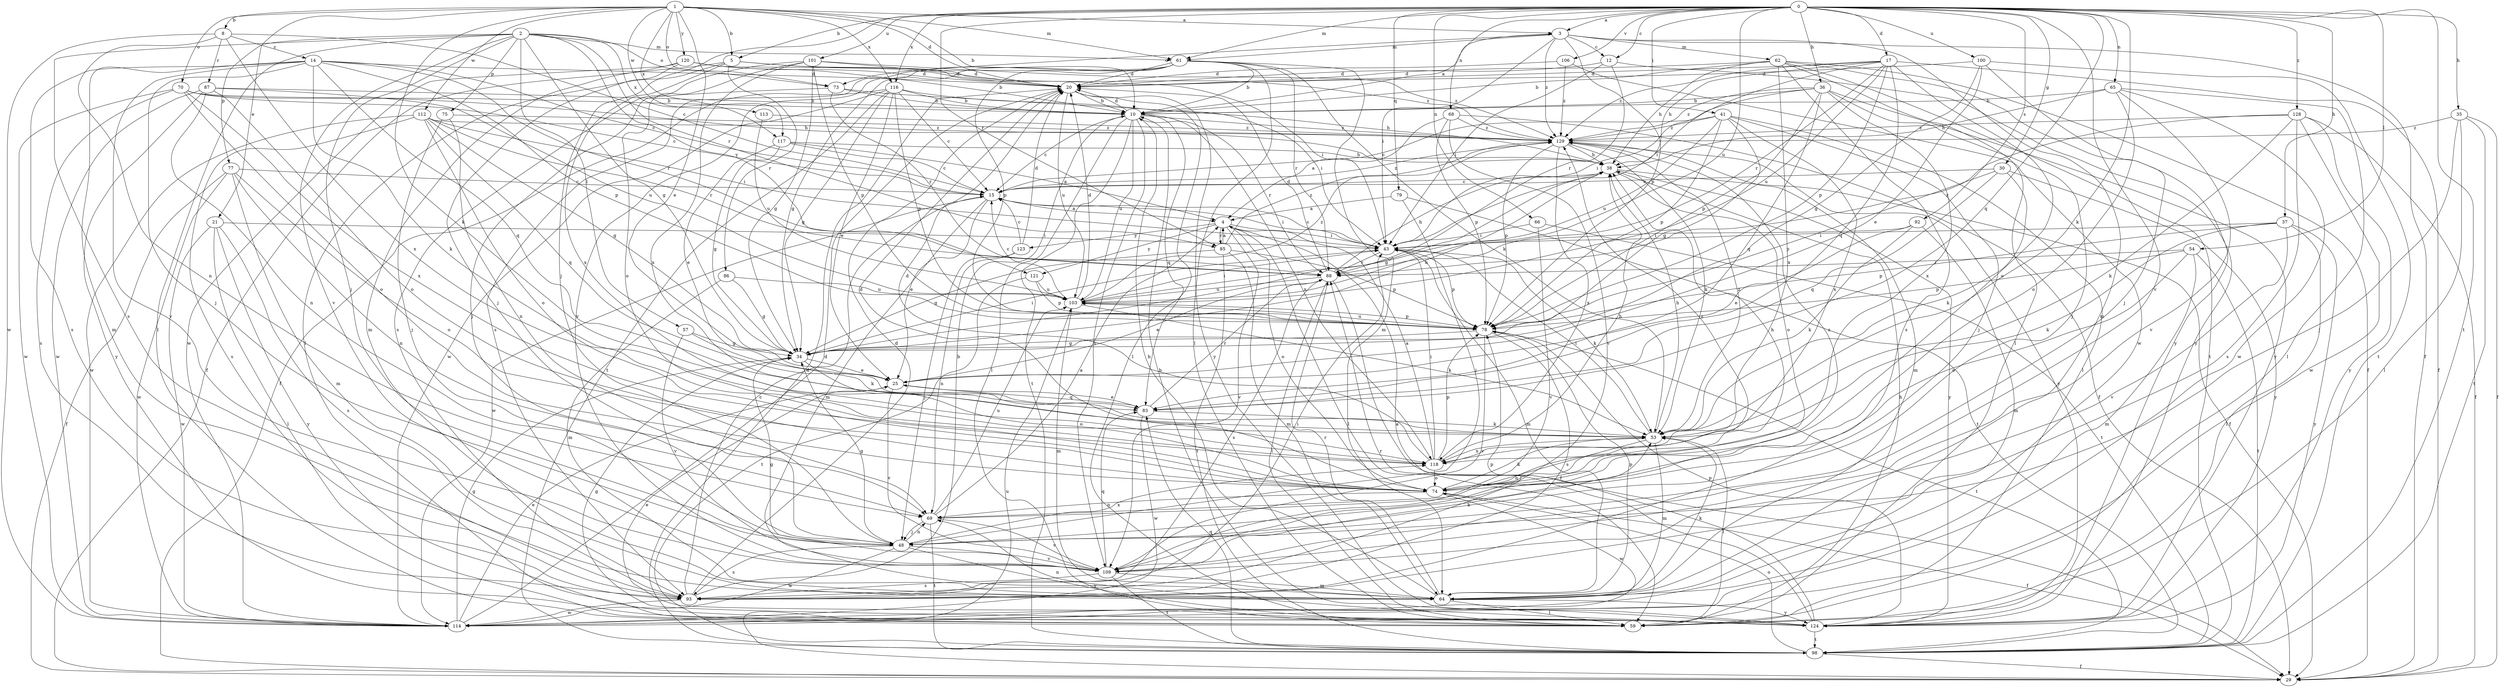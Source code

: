 strict digraph  {
0;
1;
2;
3;
4;
5;
8;
10;
12;
14;
15;
17;
20;
21;
25;
29;
30;
34;
35;
36;
37;
38;
41;
43;
48;
53;
54;
57;
59;
61;
62;
64;
65;
66;
68;
69;
70;
73;
74;
75;
77;
78;
79;
83;
85;
86;
87;
88;
92;
93;
98;
100;
101;
103;
106;
109;
112;
113;
114;
116;
117;
118;
120;
121;
123;
124;
128;
129;
0 -> 3  [label=a];
0 -> 5  [label=b];
0 -> 12  [label=c];
0 -> 17  [label=d];
0 -> 30  [label=g];
0 -> 35  [label=h];
0 -> 36  [label=h];
0 -> 37  [label=h];
0 -> 41  [label=i];
0 -> 48  [label=j];
0 -> 53  [label=k];
0 -> 54  [label=l];
0 -> 61  [label=m];
0 -> 65  [label=n];
0 -> 66  [label=n];
0 -> 68  [label=n];
0 -> 79  [label=q];
0 -> 83  [label=q];
0 -> 85  [label=r];
0 -> 92  [label=s];
0 -> 98  [label=t];
0 -> 100  [label=u];
0 -> 101  [label=u];
0 -> 103  [label=u];
0 -> 106  [label=v];
0 -> 109  [label=v];
0 -> 116  [label=x];
0 -> 128  [label=z];
1 -> 3  [label=a];
1 -> 5  [label=b];
1 -> 8  [label=b];
1 -> 10  [label=b];
1 -> 20  [label=d];
1 -> 21  [label=e];
1 -> 25  [label=e];
1 -> 53  [label=k];
1 -> 61  [label=m];
1 -> 70  [label=o];
1 -> 73  [label=o];
1 -> 112  [label=w];
1 -> 113  [label=w];
1 -> 116  [label=x];
1 -> 117  [label=x];
1 -> 120  [label=y];
2 -> 34  [label=g];
2 -> 48  [label=j];
2 -> 57  [label=l];
2 -> 59  [label=l];
2 -> 61  [label=m];
2 -> 73  [label=o];
2 -> 75  [label=p];
2 -> 77  [label=p];
2 -> 85  [label=r];
2 -> 93  [label=s];
2 -> 109  [label=v];
2 -> 117  [label=x];
2 -> 121  [label=y];
3 -> 12  [label=c];
3 -> 29  [label=f];
3 -> 43  [label=i];
3 -> 61  [label=m];
3 -> 62  [label=m];
3 -> 64  [label=m];
3 -> 73  [label=o];
3 -> 78  [label=p];
3 -> 129  [label=z];
4 -> 43  [label=i];
4 -> 59  [label=l];
4 -> 74  [label=o];
4 -> 85  [label=r];
4 -> 109  [label=v];
4 -> 121  [label=y];
4 -> 123  [label=y];
5 -> 20  [label=d];
5 -> 29  [label=f];
5 -> 59  [label=l];
5 -> 86  [label=r];
5 -> 118  [label=x];
5 -> 129  [label=z];
8 -> 14  [label=c];
8 -> 15  [label=c];
8 -> 69  [label=n];
8 -> 87  [label=r];
8 -> 114  [label=w];
8 -> 118  [label=x];
10 -> 3  [label=a];
10 -> 15  [label=c];
10 -> 20  [label=d];
10 -> 59  [label=l];
10 -> 83  [label=q];
10 -> 88  [label=r];
10 -> 98  [label=t];
10 -> 103  [label=u];
10 -> 109  [label=v];
10 -> 118  [label=x];
10 -> 129  [label=z];
12 -> 20  [label=d];
12 -> 43  [label=i];
12 -> 88  [label=r];
12 -> 124  [label=y];
14 -> 15  [label=c];
14 -> 20  [label=d];
14 -> 48  [label=j];
14 -> 53  [label=k];
14 -> 64  [label=m];
14 -> 78  [label=p];
14 -> 83  [label=q];
14 -> 88  [label=r];
14 -> 93  [label=s];
14 -> 109  [label=v];
15 -> 4  [label=a];
15 -> 25  [label=e];
15 -> 43  [label=i];
15 -> 64  [label=m];
15 -> 114  [label=w];
15 -> 129  [label=z];
17 -> 20  [label=d];
17 -> 29  [label=f];
17 -> 38  [label=h];
17 -> 43  [label=i];
17 -> 74  [label=o];
17 -> 78  [label=p];
17 -> 83  [label=q];
17 -> 88  [label=r];
17 -> 103  [label=u];
17 -> 129  [label=z];
20 -> 10  [label=b];
20 -> 59  [label=l];
20 -> 103  [label=u];
20 -> 124  [label=y];
21 -> 43  [label=i];
21 -> 59  [label=l];
21 -> 93  [label=s];
21 -> 114  [label=w];
21 -> 124  [label=y];
25 -> 83  [label=q];
25 -> 109  [label=v];
29 -> 103  [label=u];
30 -> 15  [label=c];
30 -> 53  [label=k];
30 -> 78  [label=p];
30 -> 83  [label=q];
30 -> 124  [label=y];
34 -> 25  [label=e];
34 -> 38  [label=h];
34 -> 43  [label=i];
34 -> 74  [label=o];
35 -> 29  [label=f];
35 -> 48  [label=j];
35 -> 59  [label=l];
35 -> 98  [label=t];
35 -> 129  [label=z];
36 -> 10  [label=b];
36 -> 43  [label=i];
36 -> 48  [label=j];
36 -> 78  [label=p];
36 -> 83  [label=q];
36 -> 118  [label=x];
36 -> 124  [label=y];
36 -> 129  [label=z];
37 -> 43  [label=i];
37 -> 53  [label=k];
37 -> 59  [label=l];
37 -> 78  [label=p];
37 -> 109  [label=v];
37 -> 124  [label=y];
38 -> 15  [label=c];
38 -> 29  [label=f];
38 -> 34  [label=g];
38 -> 74  [label=o];
38 -> 124  [label=y];
41 -> 15  [label=c];
41 -> 34  [label=g];
41 -> 48  [label=j];
41 -> 59  [label=l];
41 -> 78  [label=p];
41 -> 103  [label=u];
41 -> 118  [label=x];
41 -> 129  [label=z];
43 -> 15  [label=c];
43 -> 53  [label=k];
43 -> 64  [label=m];
43 -> 78  [label=p];
43 -> 88  [label=r];
48 -> 34  [label=g];
48 -> 69  [label=n];
48 -> 93  [label=s];
48 -> 109  [label=v];
48 -> 114  [label=w];
48 -> 118  [label=x];
48 -> 124  [label=y];
53 -> 38  [label=h];
53 -> 43  [label=i];
53 -> 59  [label=l];
53 -> 64  [label=m];
53 -> 69  [label=n];
53 -> 118  [label=x];
53 -> 129  [label=z];
54 -> 64  [label=m];
54 -> 74  [label=o];
54 -> 78  [label=p];
54 -> 88  [label=r];
54 -> 98  [label=t];
57 -> 34  [label=g];
57 -> 53  [label=k];
57 -> 109  [label=v];
59 -> 38  [label=h];
61 -> 10  [label=b];
61 -> 20  [label=d];
61 -> 34  [label=g];
61 -> 53  [label=k];
61 -> 59  [label=l];
61 -> 64  [label=m];
61 -> 78  [label=p];
61 -> 88  [label=r];
61 -> 93  [label=s];
61 -> 109  [label=v];
62 -> 10  [label=b];
62 -> 20  [label=d];
62 -> 29  [label=f];
62 -> 38  [label=h];
62 -> 59  [label=l];
62 -> 93  [label=s];
62 -> 98  [label=t];
62 -> 118  [label=x];
62 -> 124  [label=y];
64 -> 10  [label=b];
64 -> 53  [label=k];
64 -> 59  [label=l];
64 -> 78  [label=p];
64 -> 88  [label=r];
64 -> 124  [label=y];
65 -> 10  [label=b];
65 -> 38  [label=h];
65 -> 59  [label=l];
65 -> 74  [label=o];
65 -> 109  [label=v];
65 -> 114  [label=w];
66 -> 43  [label=i];
66 -> 98  [label=t];
66 -> 109  [label=v];
68 -> 4  [label=a];
68 -> 29  [label=f];
68 -> 78  [label=p];
68 -> 109  [label=v];
68 -> 129  [label=z];
69 -> 4  [label=a];
69 -> 48  [label=j];
69 -> 98  [label=t];
69 -> 103  [label=u];
69 -> 109  [label=v];
69 -> 129  [label=z];
70 -> 10  [label=b];
70 -> 15  [label=c];
70 -> 38  [label=h];
70 -> 74  [label=o];
70 -> 93  [label=s];
70 -> 114  [label=w];
70 -> 118  [label=x];
73 -> 10  [label=b];
73 -> 38  [label=h];
73 -> 48  [label=j];
73 -> 88  [label=r];
74 -> 20  [label=d];
74 -> 29  [label=f];
74 -> 38  [label=h];
74 -> 53  [label=k];
74 -> 69  [label=n];
74 -> 114  [label=w];
74 -> 129  [label=z];
75 -> 48  [label=j];
75 -> 69  [label=n];
75 -> 129  [label=z];
77 -> 15  [label=c];
77 -> 29  [label=f];
77 -> 64  [label=m];
77 -> 69  [label=n];
77 -> 74  [label=o];
77 -> 114  [label=w];
78 -> 34  [label=g];
78 -> 93  [label=s];
78 -> 98  [label=t];
78 -> 103  [label=u];
78 -> 109  [label=v];
79 -> 4  [label=a];
79 -> 48  [label=j];
79 -> 98  [label=t];
83 -> 25  [label=e];
83 -> 53  [label=k];
83 -> 88  [label=r];
83 -> 114  [label=w];
85 -> 4  [label=a];
85 -> 34  [label=g];
85 -> 64  [label=m];
85 -> 78  [label=p];
85 -> 98  [label=t];
85 -> 129  [label=z];
86 -> 34  [label=g];
86 -> 64  [label=m];
86 -> 103  [label=u];
87 -> 10  [label=b];
87 -> 69  [label=n];
87 -> 74  [label=o];
87 -> 103  [label=u];
87 -> 114  [label=w];
87 -> 124  [label=y];
88 -> 20  [label=d];
88 -> 25  [label=e];
88 -> 29  [label=f];
88 -> 38  [label=h];
88 -> 59  [label=l];
88 -> 93  [label=s];
88 -> 103  [label=u];
92 -> 25  [label=e];
92 -> 43  [label=i];
92 -> 53  [label=k];
92 -> 64  [label=m];
93 -> 10  [label=b];
93 -> 15  [label=c];
93 -> 20  [label=d];
93 -> 43  [label=i];
93 -> 78  [label=p];
93 -> 114  [label=w];
98 -> 20  [label=d];
98 -> 29  [label=f];
98 -> 74  [label=o];
98 -> 83  [label=q];
100 -> 20  [label=d];
100 -> 25  [label=e];
100 -> 34  [label=g];
100 -> 48  [label=j];
100 -> 98  [label=t];
101 -> 20  [label=d];
101 -> 34  [label=g];
101 -> 74  [label=o];
101 -> 78  [label=p];
101 -> 93  [label=s];
101 -> 118  [label=x];
101 -> 129  [label=z];
103 -> 15  [label=c];
103 -> 20  [label=d];
103 -> 43  [label=i];
103 -> 53  [label=k];
103 -> 64  [label=m];
103 -> 78  [label=p];
103 -> 129  [label=z];
106 -> 20  [label=d];
106 -> 114  [label=w];
106 -> 129  [label=z];
109 -> 34  [label=g];
109 -> 53  [label=k];
109 -> 64  [label=m];
109 -> 83  [label=q];
109 -> 93  [label=s];
109 -> 98  [label=t];
112 -> 34  [label=g];
112 -> 43  [label=i];
112 -> 74  [label=o];
112 -> 83  [label=q];
112 -> 88  [label=r];
112 -> 93  [label=s];
112 -> 114  [label=w];
112 -> 129  [label=z];
113 -> 103  [label=u];
113 -> 129  [label=z];
114 -> 20  [label=d];
114 -> 25  [label=e];
114 -> 34  [label=g];
116 -> 10  [label=b];
116 -> 15  [label=c];
116 -> 25  [label=e];
116 -> 29  [label=f];
116 -> 34  [label=g];
116 -> 43  [label=i];
116 -> 78  [label=p];
116 -> 98  [label=t];
116 -> 114  [label=w];
117 -> 4  [label=a];
117 -> 15  [label=c];
117 -> 25  [label=e];
117 -> 34  [label=g];
117 -> 38  [label=h];
118 -> 4  [label=a];
118 -> 20  [label=d];
118 -> 38  [label=h];
118 -> 43  [label=i];
118 -> 74  [label=o];
118 -> 78  [label=p];
120 -> 10  [label=b];
120 -> 20  [label=d];
120 -> 43  [label=i];
120 -> 48  [label=j];
120 -> 64  [label=m];
120 -> 114  [label=w];
121 -> 78  [label=p];
121 -> 98  [label=t];
121 -> 103  [label=u];
123 -> 15  [label=c];
123 -> 20  [label=d];
123 -> 48  [label=j];
123 -> 69  [label=n];
124 -> 4  [label=a];
124 -> 10  [label=b];
124 -> 25  [label=e];
124 -> 34  [label=g];
124 -> 69  [label=n];
124 -> 78  [label=p];
124 -> 88  [label=r];
124 -> 98  [label=t];
128 -> 29  [label=f];
128 -> 53  [label=k];
128 -> 88  [label=r];
128 -> 93  [label=s];
128 -> 114  [label=w];
128 -> 124  [label=y];
128 -> 129  [label=z];
129 -> 38  [label=h];
129 -> 53  [label=k];
129 -> 64  [label=m];
129 -> 78  [label=p];
129 -> 118  [label=x];
129 -> 124  [label=y];
}
